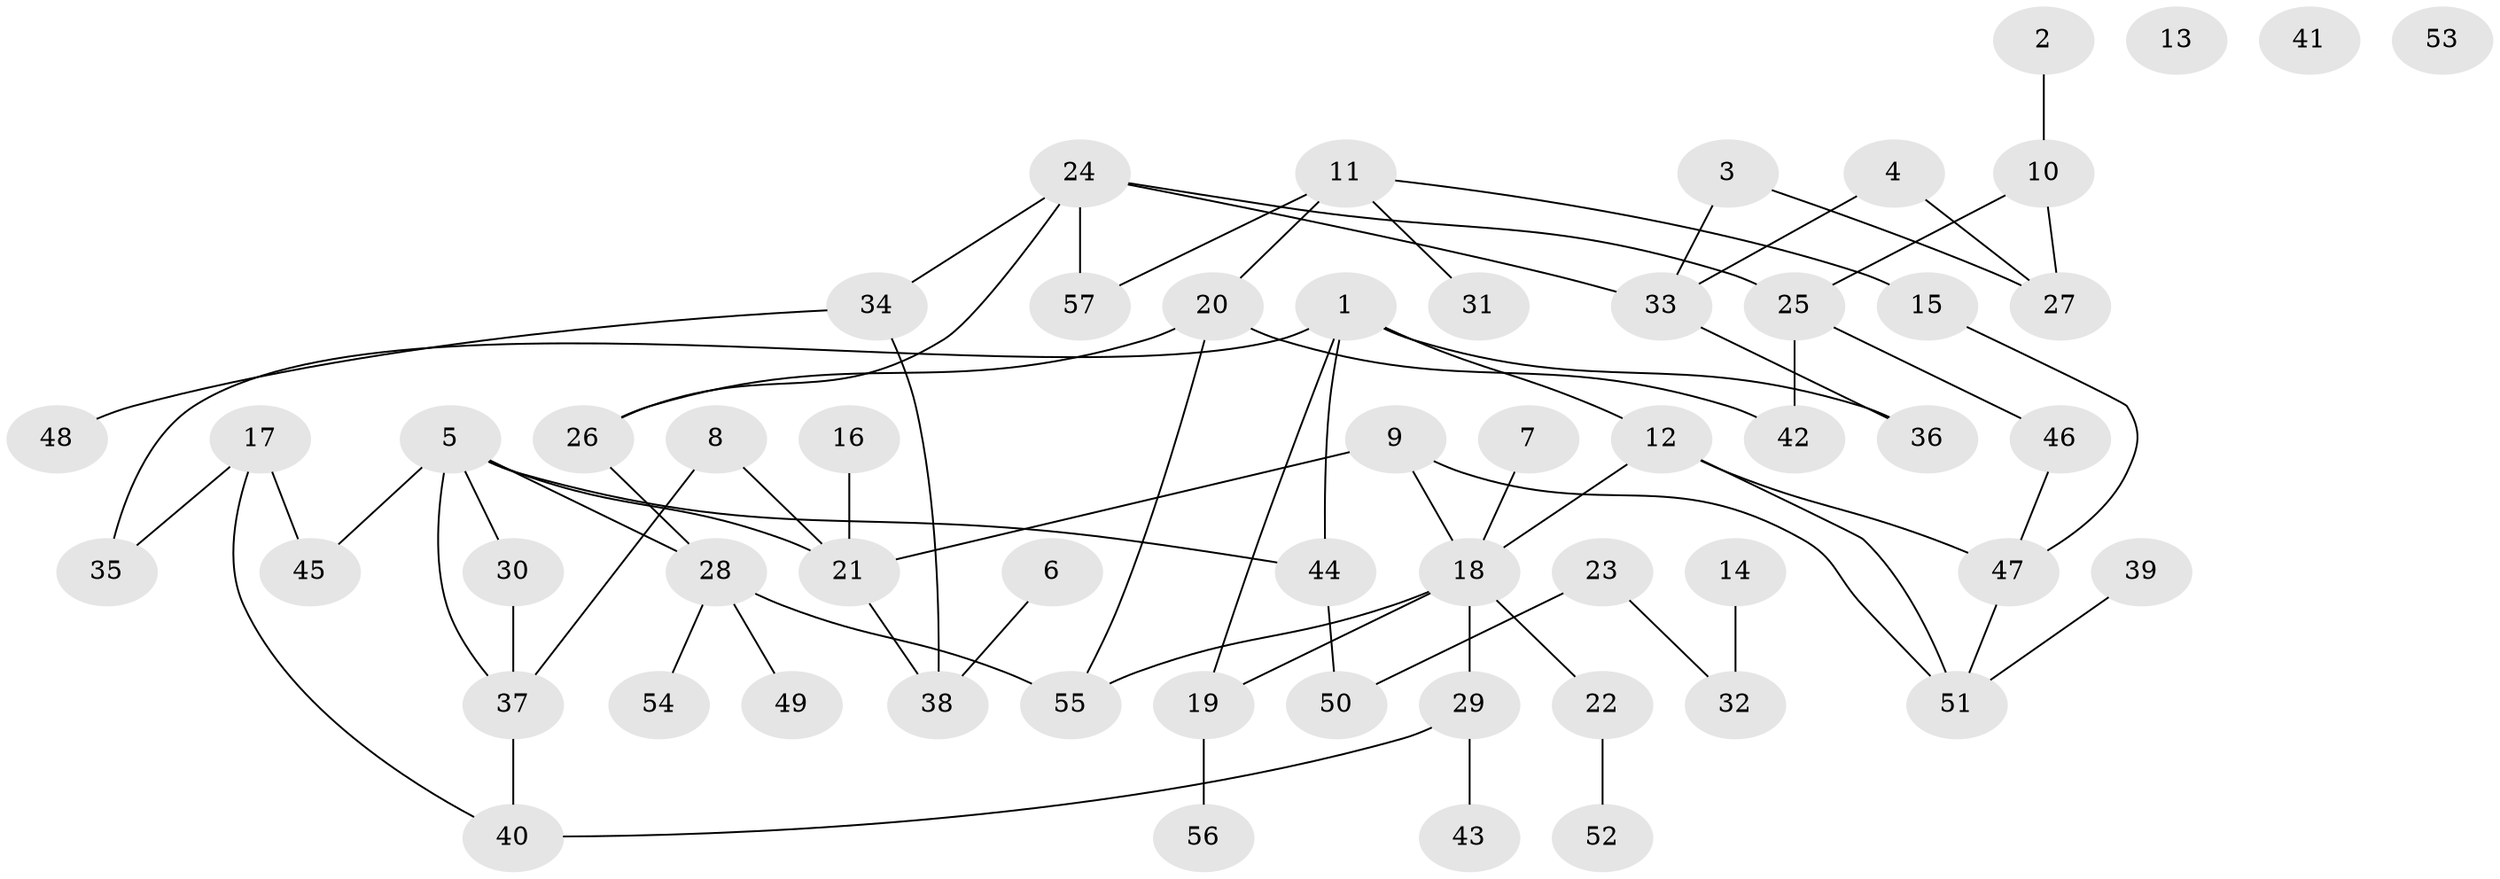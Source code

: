 // Generated by graph-tools (version 1.1) at 2025/13/03/09/25 04:13:05]
// undirected, 57 vertices, 72 edges
graph export_dot {
graph [start="1"]
  node [color=gray90,style=filled];
  1;
  2;
  3;
  4;
  5;
  6;
  7;
  8;
  9;
  10;
  11;
  12;
  13;
  14;
  15;
  16;
  17;
  18;
  19;
  20;
  21;
  22;
  23;
  24;
  25;
  26;
  27;
  28;
  29;
  30;
  31;
  32;
  33;
  34;
  35;
  36;
  37;
  38;
  39;
  40;
  41;
  42;
  43;
  44;
  45;
  46;
  47;
  48;
  49;
  50;
  51;
  52;
  53;
  54;
  55;
  56;
  57;
  1 -- 12;
  1 -- 19;
  1 -- 35;
  1 -- 36;
  1 -- 44;
  2 -- 10;
  3 -- 27;
  3 -- 33;
  4 -- 27;
  4 -- 33;
  5 -- 21;
  5 -- 28;
  5 -- 30;
  5 -- 37;
  5 -- 44;
  5 -- 45;
  6 -- 38;
  7 -- 18;
  8 -- 21;
  8 -- 37;
  9 -- 18;
  9 -- 21;
  9 -- 51;
  10 -- 25;
  10 -- 27;
  11 -- 15;
  11 -- 20;
  11 -- 31;
  11 -- 57;
  12 -- 18;
  12 -- 47;
  12 -- 51;
  14 -- 32;
  15 -- 47;
  16 -- 21;
  17 -- 35;
  17 -- 40;
  17 -- 45;
  18 -- 19;
  18 -- 22;
  18 -- 29;
  18 -- 55;
  19 -- 56;
  20 -- 26;
  20 -- 42;
  20 -- 55;
  21 -- 38;
  22 -- 52;
  23 -- 32;
  23 -- 50;
  24 -- 25;
  24 -- 26;
  24 -- 33;
  24 -- 34;
  24 -- 57;
  25 -- 42;
  25 -- 46;
  26 -- 28;
  28 -- 49;
  28 -- 54;
  28 -- 55;
  29 -- 40;
  29 -- 43;
  30 -- 37;
  33 -- 36;
  34 -- 38;
  34 -- 48;
  37 -- 40;
  39 -- 51;
  44 -- 50;
  46 -- 47;
  47 -- 51;
}
